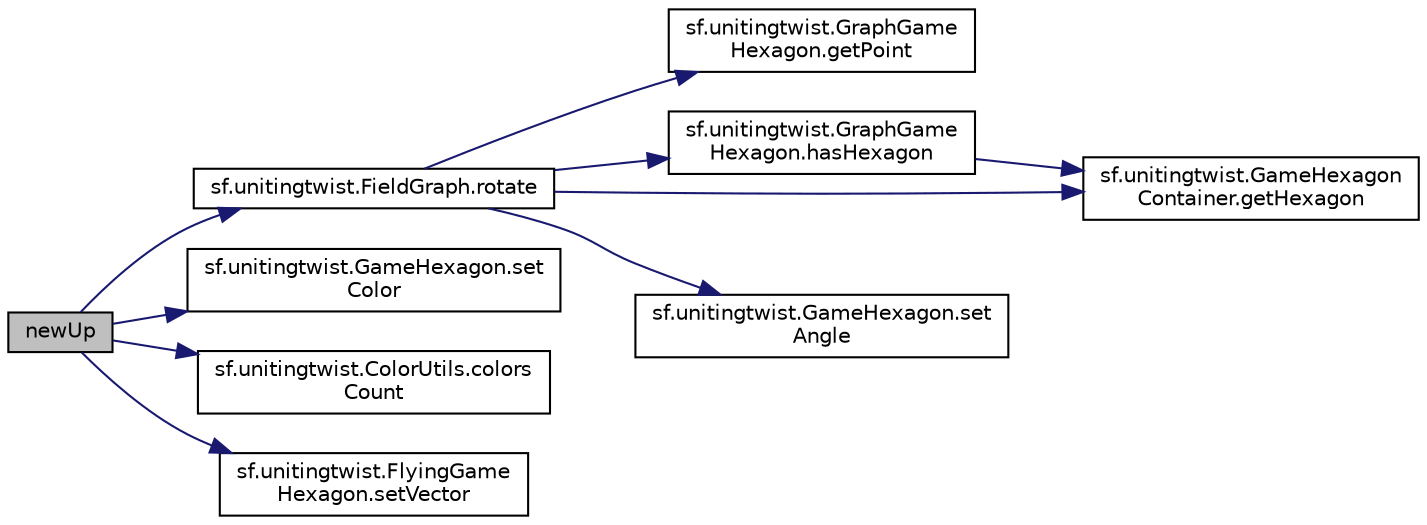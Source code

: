 digraph "newUp"
{
  edge [fontname="Helvetica",fontsize="10",labelfontname="Helvetica",labelfontsize="10"];
  node [fontname="Helvetica",fontsize="10",shape=record];
  rankdir="LR";
  Node36 [label="newUp",height=0.2,width=0.4,color="black", fillcolor="grey75", style="filled", fontcolor="black"];
  Node36 -> Node37 [color="midnightblue",fontsize="10",style="solid"];
  Node37 [label="sf.unitingtwist.FieldGraph.rotate",height=0.2,width=0.4,color="black", fillcolor="white", style="filled",URL="$classsf_1_1unitingtwist_1_1_field_graph.html#a523014438b1a8318ec0915c2ce0a3430"];
  Node37 -> Node38 [color="midnightblue",fontsize="10",style="solid"];
  Node38 [label="sf.unitingtwist.GraphGame\lHexagon.getPoint",height=0.2,width=0.4,color="black", fillcolor="white", style="filled",URL="$classsf_1_1unitingtwist_1_1_graph_game_hexagon.html#ab83bca143bb78bf22c57d15fdeeb91b3"];
  Node37 -> Node39 [color="midnightblue",fontsize="10",style="solid"];
  Node39 [label="sf.unitingtwist.GraphGame\lHexagon.hasHexagon",height=0.2,width=0.4,color="black", fillcolor="white", style="filled",URL="$classsf_1_1unitingtwist_1_1_graph_game_hexagon.html#ab614a366b275084140dc6b158d395887"];
  Node39 -> Node40 [color="midnightblue",fontsize="10",style="solid"];
  Node40 [label="sf.unitingtwist.GameHexagon\lContainer.getHexagon",height=0.2,width=0.4,color="black", fillcolor="white", style="filled",URL="$classsf_1_1unitingtwist_1_1_game_hexagon_container.html#a27b622ba75ab99568513b95d4a5c1bd1"];
  Node37 -> Node40 [color="midnightblue",fontsize="10",style="solid"];
  Node37 -> Node41 [color="midnightblue",fontsize="10",style="solid"];
  Node41 [label="sf.unitingtwist.GameHexagon.set\lAngle",height=0.2,width=0.4,color="black", fillcolor="white", style="filled",URL="$classsf_1_1unitingtwist_1_1_game_hexagon.html#a32c6fb4b11e33873f5e32604012209d9"];
  Node36 -> Node42 [color="midnightblue",fontsize="10",style="solid"];
  Node42 [label="sf.unitingtwist.GameHexagon.set\lColor",height=0.2,width=0.4,color="black", fillcolor="white", style="filled",URL="$classsf_1_1unitingtwist_1_1_game_hexagon.html#a75b9cb32ff80bf061791beb01a8433d0"];
  Node36 -> Node43 [color="midnightblue",fontsize="10",style="solid"];
  Node43 [label="sf.unitingtwist.ColorUtils.colors\lCount",height=0.2,width=0.4,color="black", fillcolor="white", style="filled",URL="$classsf_1_1unitingtwist_1_1_color_utils.html#ac3c1b83de2ac679481c2a1f30e47779e"];
  Node36 -> Node44 [color="midnightblue",fontsize="10",style="solid"];
  Node44 [label="sf.unitingtwist.FlyingGame\lHexagon.setVector",height=0.2,width=0.4,color="black", fillcolor="white", style="filled",URL="$classsf_1_1unitingtwist_1_1_flying_game_hexagon.html#a2f0479e01d850d31068bf933ba268530"];
}
